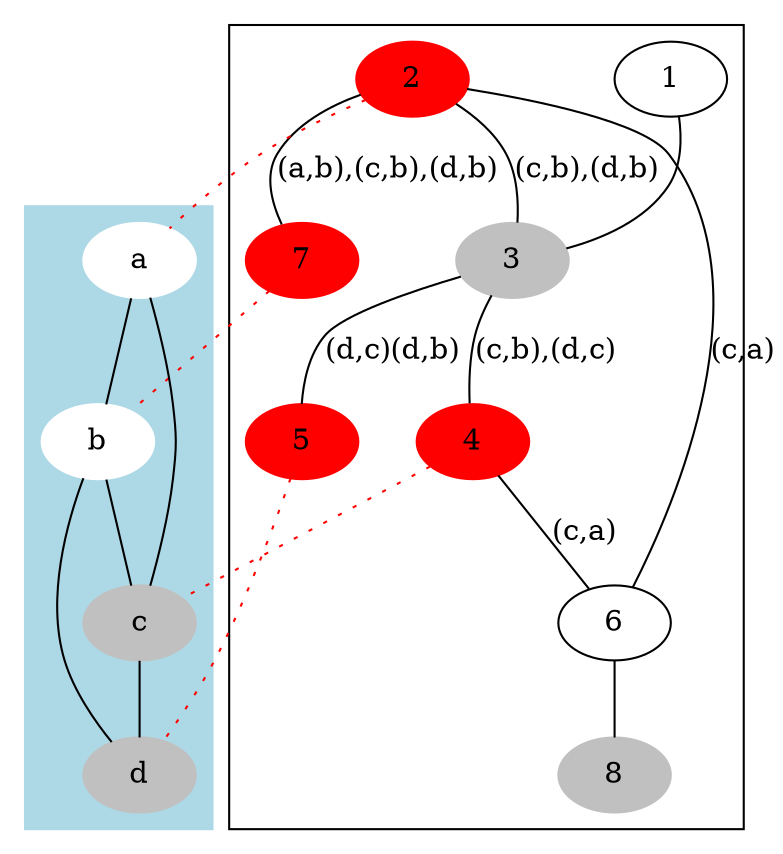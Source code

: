 Graph {
  subgraph cluster_s {
    node [color=black]
    1; 6;
    node [style=filled,color=red]
    2; 7; 4; 5;
    node [style=filled,color=grey]
    8;
    3;
  }

  subgraph cluster_v {
    style=filled;
    color=lightblue;
    node [style=filled, color=white]
    a; b;
    node [style=filled, color=grey]
    c; d;
  }
    1 -- 3
    2 -- 3 [ label="(c,b),(d,b)"]
    2 -- 6 [ label="(c,a)"]
    2 -- 7 [ label= "(a,b),(c,b),(d,b)"]
    3 -- 4 [ label= "(c,b),(d,c)"]
    3 -- 5 [ label= "(d,c)(d,b)"]
    4 -- 6 [ label= "(c,a)"]
    6 -- 8
  a -- b
  a -- c
  b -- c
  b -- d
  c -- d

  edge [style=dotted, color=red]
  2 -- a
  7 -- b
  4 -- c
  5 -- d

}
